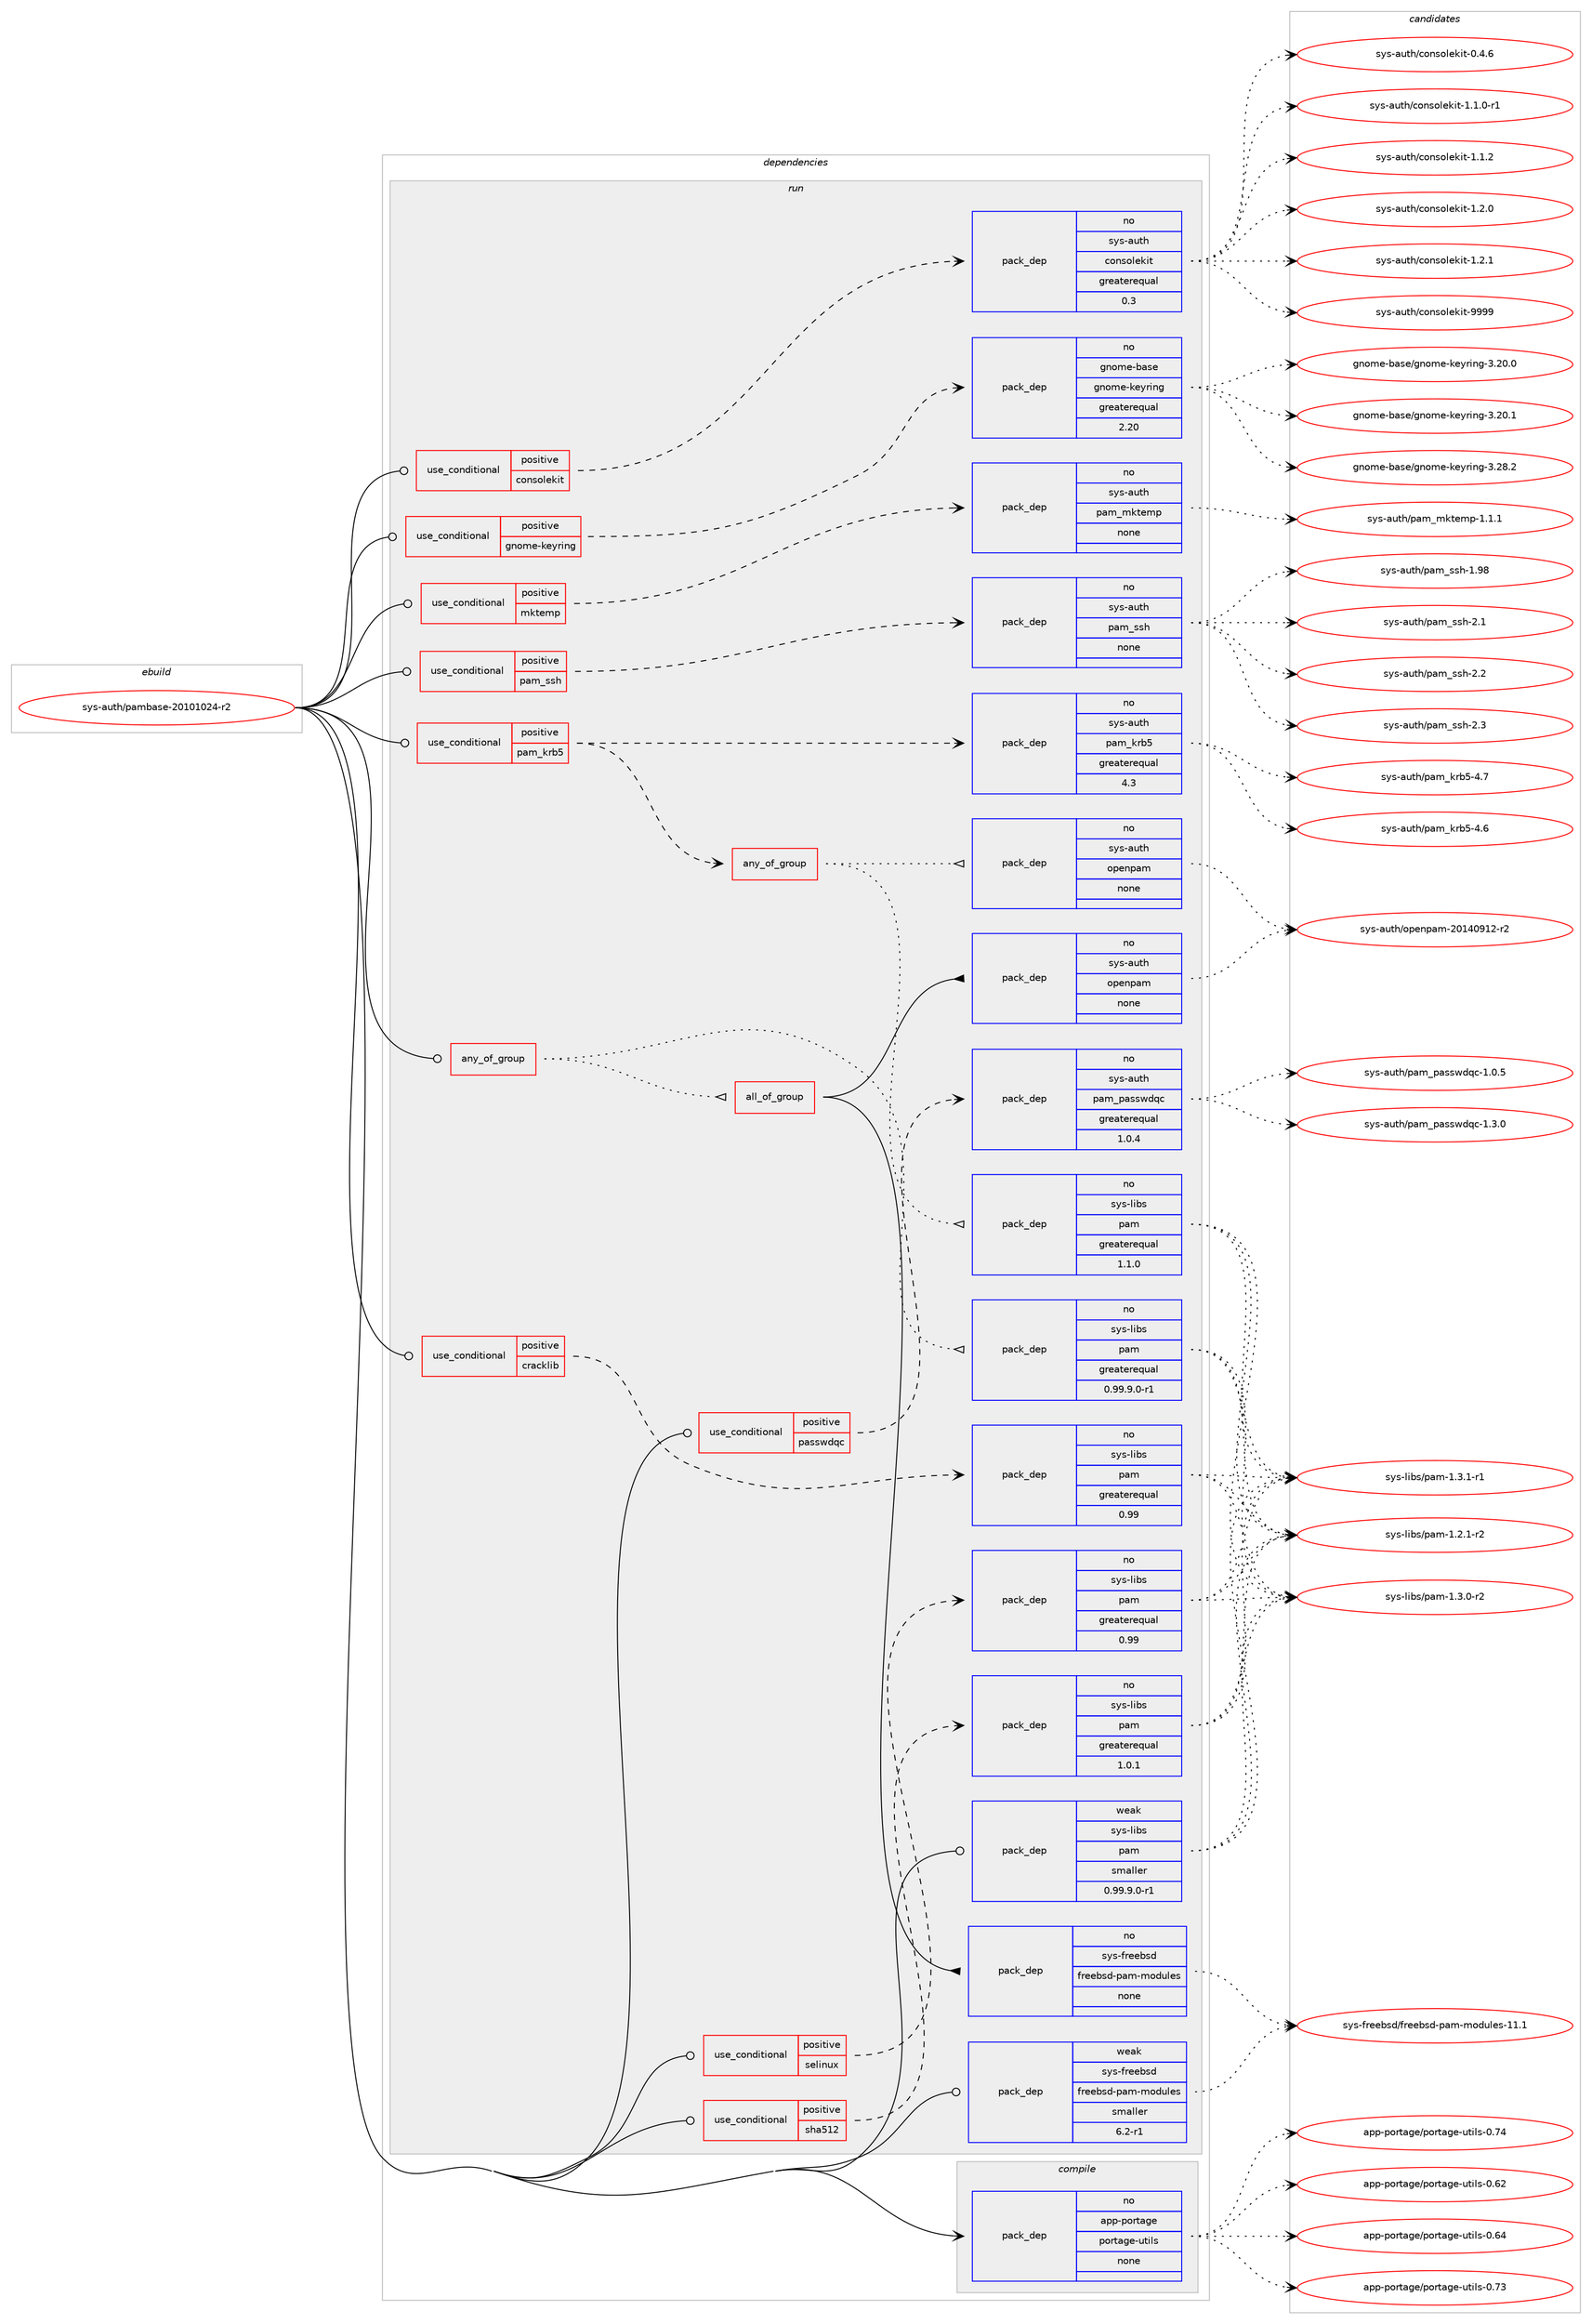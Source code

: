 digraph prolog {

# *************
# Graph options
# *************

newrank=true;
concentrate=true;
compound=true;
graph [rankdir=LR,fontname=Helvetica,fontsize=10,ranksep=1.5];#, ranksep=2.5, nodesep=0.2];
edge  [arrowhead=vee];
node  [fontname=Helvetica,fontsize=10];

# **********
# The ebuild
# **********

subgraph cluster_leftcol {
color=gray;
rank=same;
label=<<i>ebuild</i>>;
id [label="sys-auth/pambase-20101024-r2", color=red, width=4, href="../sys-auth/pambase-20101024-r2.svg"];
}

# ****************
# The dependencies
# ****************

subgraph cluster_midcol {
color=gray;
label=<<i>dependencies</i>>;
subgraph cluster_compile {
fillcolor="#eeeeee";
style=filled;
label=<<i>compile</i>>;
subgraph pack1231675 {
dependency1717572 [label=<<TABLE BORDER="0" CELLBORDER="1" CELLSPACING="0" CELLPADDING="4" WIDTH="220"><TR><TD ROWSPAN="6" CELLPADDING="30">pack_dep</TD></TR><TR><TD WIDTH="110">no</TD></TR><TR><TD>app-portage</TD></TR><TR><TD>portage-utils</TD></TR><TR><TD>none</TD></TR><TR><TD></TD></TR></TABLE>>, shape=none, color=blue];
}
id:e -> dependency1717572:w [weight=20,style="solid",arrowhead="vee"];
}
subgraph cluster_compileandrun {
fillcolor="#eeeeee";
style=filled;
label=<<i>compile and run</i>>;
}
subgraph cluster_run {
fillcolor="#eeeeee";
style=filled;
label=<<i>run</i>>;
subgraph any27240 {
dependency1717573 [label=<<TABLE BORDER="0" CELLBORDER="1" CELLSPACING="0" CELLPADDING="4"><TR><TD CELLPADDING="10">any_of_group</TD></TR></TABLE>>, shape=none, color=red];subgraph pack1231676 {
dependency1717574 [label=<<TABLE BORDER="0" CELLBORDER="1" CELLSPACING="0" CELLPADDING="4" WIDTH="220"><TR><TD ROWSPAN="6" CELLPADDING="30">pack_dep</TD></TR><TR><TD WIDTH="110">no</TD></TR><TR><TD>sys-libs</TD></TR><TR><TD>pam</TD></TR><TR><TD>greaterequal</TD></TR><TR><TD>0.99.9.0-r1</TD></TR></TABLE>>, shape=none, color=blue];
}
dependency1717573:e -> dependency1717574:w [weight=20,style="dotted",arrowhead="oinv"];
subgraph all880 {
dependency1717575 [label=<<TABLE BORDER="0" CELLBORDER="1" CELLSPACING="0" CELLPADDING="4"><TR><TD CELLPADDING="10">all_of_group</TD></TR></TABLE>>, shape=none, color=red];subgraph pack1231677 {
dependency1717576 [label=<<TABLE BORDER="0" CELLBORDER="1" CELLSPACING="0" CELLPADDING="4" WIDTH="220"><TR><TD ROWSPAN="6" CELLPADDING="30">pack_dep</TD></TR><TR><TD WIDTH="110">no</TD></TR><TR><TD>sys-auth</TD></TR><TR><TD>openpam</TD></TR><TR><TD>none</TD></TR><TR><TD></TD></TR></TABLE>>, shape=none, color=blue];
}
dependency1717575:e -> dependency1717576:w [weight=20,style="solid",arrowhead="inv"];
subgraph pack1231678 {
dependency1717577 [label=<<TABLE BORDER="0" CELLBORDER="1" CELLSPACING="0" CELLPADDING="4" WIDTH="220"><TR><TD ROWSPAN="6" CELLPADDING="30">pack_dep</TD></TR><TR><TD WIDTH="110">no</TD></TR><TR><TD>sys-freebsd</TD></TR><TR><TD>freebsd-pam-modules</TD></TR><TR><TD>none</TD></TR><TR><TD></TD></TR></TABLE>>, shape=none, color=blue];
}
dependency1717575:e -> dependency1717577:w [weight=20,style="solid",arrowhead="inv"];
}
dependency1717573:e -> dependency1717575:w [weight=20,style="dotted",arrowhead="oinv"];
}
id:e -> dependency1717573:w [weight=20,style="solid",arrowhead="odot"];
subgraph cond457780 {
dependency1717578 [label=<<TABLE BORDER="0" CELLBORDER="1" CELLSPACING="0" CELLPADDING="4"><TR><TD ROWSPAN="3" CELLPADDING="10">use_conditional</TD></TR><TR><TD>positive</TD></TR><TR><TD>consolekit</TD></TR></TABLE>>, shape=none, color=red];
subgraph pack1231679 {
dependency1717579 [label=<<TABLE BORDER="0" CELLBORDER="1" CELLSPACING="0" CELLPADDING="4" WIDTH="220"><TR><TD ROWSPAN="6" CELLPADDING="30">pack_dep</TD></TR><TR><TD WIDTH="110">no</TD></TR><TR><TD>sys-auth</TD></TR><TR><TD>consolekit</TD></TR><TR><TD>greaterequal</TD></TR><TR><TD>0.3</TD></TR></TABLE>>, shape=none, color=blue];
}
dependency1717578:e -> dependency1717579:w [weight=20,style="dashed",arrowhead="vee"];
}
id:e -> dependency1717578:w [weight=20,style="solid",arrowhead="odot"];
subgraph cond457781 {
dependency1717580 [label=<<TABLE BORDER="0" CELLBORDER="1" CELLSPACING="0" CELLPADDING="4"><TR><TD ROWSPAN="3" CELLPADDING="10">use_conditional</TD></TR><TR><TD>positive</TD></TR><TR><TD>cracklib</TD></TR></TABLE>>, shape=none, color=red];
subgraph pack1231680 {
dependency1717581 [label=<<TABLE BORDER="0" CELLBORDER="1" CELLSPACING="0" CELLPADDING="4" WIDTH="220"><TR><TD ROWSPAN="6" CELLPADDING="30">pack_dep</TD></TR><TR><TD WIDTH="110">no</TD></TR><TR><TD>sys-libs</TD></TR><TR><TD>pam</TD></TR><TR><TD>greaterequal</TD></TR><TR><TD>0.99</TD></TR></TABLE>>, shape=none, color=blue];
}
dependency1717580:e -> dependency1717581:w [weight=20,style="dashed",arrowhead="vee"];
}
id:e -> dependency1717580:w [weight=20,style="solid",arrowhead="odot"];
subgraph cond457782 {
dependency1717582 [label=<<TABLE BORDER="0" CELLBORDER="1" CELLSPACING="0" CELLPADDING="4"><TR><TD ROWSPAN="3" CELLPADDING="10">use_conditional</TD></TR><TR><TD>positive</TD></TR><TR><TD>gnome-keyring</TD></TR></TABLE>>, shape=none, color=red];
subgraph pack1231681 {
dependency1717583 [label=<<TABLE BORDER="0" CELLBORDER="1" CELLSPACING="0" CELLPADDING="4" WIDTH="220"><TR><TD ROWSPAN="6" CELLPADDING="30">pack_dep</TD></TR><TR><TD WIDTH="110">no</TD></TR><TR><TD>gnome-base</TD></TR><TR><TD>gnome-keyring</TD></TR><TR><TD>greaterequal</TD></TR><TR><TD>2.20</TD></TR></TABLE>>, shape=none, color=blue];
}
dependency1717582:e -> dependency1717583:w [weight=20,style="dashed",arrowhead="vee"];
}
id:e -> dependency1717582:w [weight=20,style="solid",arrowhead="odot"];
subgraph cond457783 {
dependency1717584 [label=<<TABLE BORDER="0" CELLBORDER="1" CELLSPACING="0" CELLPADDING="4"><TR><TD ROWSPAN="3" CELLPADDING="10">use_conditional</TD></TR><TR><TD>positive</TD></TR><TR><TD>mktemp</TD></TR></TABLE>>, shape=none, color=red];
subgraph pack1231682 {
dependency1717585 [label=<<TABLE BORDER="0" CELLBORDER="1" CELLSPACING="0" CELLPADDING="4" WIDTH="220"><TR><TD ROWSPAN="6" CELLPADDING="30">pack_dep</TD></TR><TR><TD WIDTH="110">no</TD></TR><TR><TD>sys-auth</TD></TR><TR><TD>pam_mktemp</TD></TR><TR><TD>none</TD></TR><TR><TD></TD></TR></TABLE>>, shape=none, color=blue];
}
dependency1717584:e -> dependency1717585:w [weight=20,style="dashed",arrowhead="vee"];
}
id:e -> dependency1717584:w [weight=20,style="solid",arrowhead="odot"];
subgraph cond457784 {
dependency1717586 [label=<<TABLE BORDER="0" CELLBORDER="1" CELLSPACING="0" CELLPADDING="4"><TR><TD ROWSPAN="3" CELLPADDING="10">use_conditional</TD></TR><TR><TD>positive</TD></TR><TR><TD>pam_krb5</TD></TR></TABLE>>, shape=none, color=red];
subgraph any27241 {
dependency1717587 [label=<<TABLE BORDER="0" CELLBORDER="1" CELLSPACING="0" CELLPADDING="4"><TR><TD CELLPADDING="10">any_of_group</TD></TR></TABLE>>, shape=none, color=red];subgraph pack1231683 {
dependency1717588 [label=<<TABLE BORDER="0" CELLBORDER="1" CELLSPACING="0" CELLPADDING="4" WIDTH="220"><TR><TD ROWSPAN="6" CELLPADDING="30">pack_dep</TD></TR><TR><TD WIDTH="110">no</TD></TR><TR><TD>sys-libs</TD></TR><TR><TD>pam</TD></TR><TR><TD>greaterequal</TD></TR><TR><TD>1.1.0</TD></TR></TABLE>>, shape=none, color=blue];
}
dependency1717587:e -> dependency1717588:w [weight=20,style="dotted",arrowhead="oinv"];
subgraph pack1231684 {
dependency1717589 [label=<<TABLE BORDER="0" CELLBORDER="1" CELLSPACING="0" CELLPADDING="4" WIDTH="220"><TR><TD ROWSPAN="6" CELLPADDING="30">pack_dep</TD></TR><TR><TD WIDTH="110">no</TD></TR><TR><TD>sys-auth</TD></TR><TR><TD>openpam</TD></TR><TR><TD>none</TD></TR><TR><TD></TD></TR></TABLE>>, shape=none, color=blue];
}
dependency1717587:e -> dependency1717589:w [weight=20,style="dotted",arrowhead="oinv"];
}
dependency1717586:e -> dependency1717587:w [weight=20,style="dashed",arrowhead="vee"];
subgraph pack1231685 {
dependency1717590 [label=<<TABLE BORDER="0" CELLBORDER="1" CELLSPACING="0" CELLPADDING="4" WIDTH="220"><TR><TD ROWSPAN="6" CELLPADDING="30">pack_dep</TD></TR><TR><TD WIDTH="110">no</TD></TR><TR><TD>sys-auth</TD></TR><TR><TD>pam_krb5</TD></TR><TR><TD>greaterequal</TD></TR><TR><TD>4.3</TD></TR></TABLE>>, shape=none, color=blue];
}
dependency1717586:e -> dependency1717590:w [weight=20,style="dashed",arrowhead="vee"];
}
id:e -> dependency1717586:w [weight=20,style="solid",arrowhead="odot"];
subgraph cond457785 {
dependency1717591 [label=<<TABLE BORDER="0" CELLBORDER="1" CELLSPACING="0" CELLPADDING="4"><TR><TD ROWSPAN="3" CELLPADDING="10">use_conditional</TD></TR><TR><TD>positive</TD></TR><TR><TD>pam_ssh</TD></TR></TABLE>>, shape=none, color=red];
subgraph pack1231686 {
dependency1717592 [label=<<TABLE BORDER="0" CELLBORDER="1" CELLSPACING="0" CELLPADDING="4" WIDTH="220"><TR><TD ROWSPAN="6" CELLPADDING="30">pack_dep</TD></TR><TR><TD WIDTH="110">no</TD></TR><TR><TD>sys-auth</TD></TR><TR><TD>pam_ssh</TD></TR><TR><TD>none</TD></TR><TR><TD></TD></TR></TABLE>>, shape=none, color=blue];
}
dependency1717591:e -> dependency1717592:w [weight=20,style="dashed",arrowhead="vee"];
}
id:e -> dependency1717591:w [weight=20,style="solid",arrowhead="odot"];
subgraph cond457786 {
dependency1717593 [label=<<TABLE BORDER="0" CELLBORDER="1" CELLSPACING="0" CELLPADDING="4"><TR><TD ROWSPAN="3" CELLPADDING="10">use_conditional</TD></TR><TR><TD>positive</TD></TR><TR><TD>passwdqc</TD></TR></TABLE>>, shape=none, color=red];
subgraph pack1231687 {
dependency1717594 [label=<<TABLE BORDER="0" CELLBORDER="1" CELLSPACING="0" CELLPADDING="4" WIDTH="220"><TR><TD ROWSPAN="6" CELLPADDING="30">pack_dep</TD></TR><TR><TD WIDTH="110">no</TD></TR><TR><TD>sys-auth</TD></TR><TR><TD>pam_passwdqc</TD></TR><TR><TD>greaterequal</TD></TR><TR><TD>1.0.4</TD></TR></TABLE>>, shape=none, color=blue];
}
dependency1717593:e -> dependency1717594:w [weight=20,style="dashed",arrowhead="vee"];
}
id:e -> dependency1717593:w [weight=20,style="solid",arrowhead="odot"];
subgraph cond457787 {
dependency1717595 [label=<<TABLE BORDER="0" CELLBORDER="1" CELLSPACING="0" CELLPADDING="4"><TR><TD ROWSPAN="3" CELLPADDING="10">use_conditional</TD></TR><TR><TD>positive</TD></TR><TR><TD>selinux</TD></TR></TABLE>>, shape=none, color=red];
subgraph pack1231688 {
dependency1717596 [label=<<TABLE BORDER="0" CELLBORDER="1" CELLSPACING="0" CELLPADDING="4" WIDTH="220"><TR><TD ROWSPAN="6" CELLPADDING="30">pack_dep</TD></TR><TR><TD WIDTH="110">no</TD></TR><TR><TD>sys-libs</TD></TR><TR><TD>pam</TD></TR><TR><TD>greaterequal</TD></TR><TR><TD>0.99</TD></TR></TABLE>>, shape=none, color=blue];
}
dependency1717595:e -> dependency1717596:w [weight=20,style="dashed",arrowhead="vee"];
}
id:e -> dependency1717595:w [weight=20,style="solid",arrowhead="odot"];
subgraph cond457788 {
dependency1717597 [label=<<TABLE BORDER="0" CELLBORDER="1" CELLSPACING="0" CELLPADDING="4"><TR><TD ROWSPAN="3" CELLPADDING="10">use_conditional</TD></TR><TR><TD>positive</TD></TR><TR><TD>sha512</TD></TR></TABLE>>, shape=none, color=red];
subgraph pack1231689 {
dependency1717598 [label=<<TABLE BORDER="0" CELLBORDER="1" CELLSPACING="0" CELLPADDING="4" WIDTH="220"><TR><TD ROWSPAN="6" CELLPADDING="30">pack_dep</TD></TR><TR><TD WIDTH="110">no</TD></TR><TR><TD>sys-libs</TD></TR><TR><TD>pam</TD></TR><TR><TD>greaterequal</TD></TR><TR><TD>1.0.1</TD></TR></TABLE>>, shape=none, color=blue];
}
dependency1717597:e -> dependency1717598:w [weight=20,style="dashed",arrowhead="vee"];
}
id:e -> dependency1717597:w [weight=20,style="solid",arrowhead="odot"];
subgraph pack1231690 {
dependency1717599 [label=<<TABLE BORDER="0" CELLBORDER="1" CELLSPACING="0" CELLPADDING="4" WIDTH="220"><TR><TD ROWSPAN="6" CELLPADDING="30">pack_dep</TD></TR><TR><TD WIDTH="110">weak</TD></TR><TR><TD>sys-freebsd</TD></TR><TR><TD>freebsd-pam-modules</TD></TR><TR><TD>smaller</TD></TR><TR><TD>6.2-r1</TD></TR></TABLE>>, shape=none, color=blue];
}
id:e -> dependency1717599:w [weight=20,style="solid",arrowhead="odot"];
subgraph pack1231691 {
dependency1717600 [label=<<TABLE BORDER="0" CELLBORDER="1" CELLSPACING="0" CELLPADDING="4" WIDTH="220"><TR><TD ROWSPAN="6" CELLPADDING="30">pack_dep</TD></TR><TR><TD WIDTH="110">weak</TD></TR><TR><TD>sys-libs</TD></TR><TR><TD>pam</TD></TR><TR><TD>smaller</TD></TR><TR><TD>0.99.9.0-r1</TD></TR></TABLE>>, shape=none, color=blue];
}
id:e -> dependency1717600:w [weight=20,style="solid",arrowhead="odot"];
}
}

# **************
# The candidates
# **************

subgraph cluster_choices {
rank=same;
color=gray;
label=<<i>candidates</i>>;

subgraph choice1231675 {
color=black;
nodesep=1;
choice9711211245112111114116971031014711211111411697103101451171161051081154548465450 [label="app-portage/portage-utils-0.62", color=red, width=4,href="../app-portage/portage-utils-0.62.svg"];
choice9711211245112111114116971031014711211111411697103101451171161051081154548465452 [label="app-portage/portage-utils-0.64", color=red, width=4,href="../app-portage/portage-utils-0.64.svg"];
choice9711211245112111114116971031014711211111411697103101451171161051081154548465551 [label="app-portage/portage-utils-0.73", color=red, width=4,href="../app-portage/portage-utils-0.73.svg"];
choice9711211245112111114116971031014711211111411697103101451171161051081154548465552 [label="app-portage/portage-utils-0.74", color=red, width=4,href="../app-portage/portage-utils-0.74.svg"];
dependency1717572:e -> choice9711211245112111114116971031014711211111411697103101451171161051081154548465450:w [style=dotted,weight="100"];
dependency1717572:e -> choice9711211245112111114116971031014711211111411697103101451171161051081154548465452:w [style=dotted,weight="100"];
dependency1717572:e -> choice9711211245112111114116971031014711211111411697103101451171161051081154548465551:w [style=dotted,weight="100"];
dependency1717572:e -> choice9711211245112111114116971031014711211111411697103101451171161051081154548465552:w [style=dotted,weight="100"];
}
subgraph choice1231676 {
color=black;
nodesep=1;
choice115121115451081059811547112971094549465046494511450 [label="sys-libs/pam-1.2.1-r2", color=red, width=4,href="../sys-libs/pam-1.2.1-r2.svg"];
choice115121115451081059811547112971094549465146484511450 [label="sys-libs/pam-1.3.0-r2", color=red, width=4,href="../sys-libs/pam-1.3.0-r2.svg"];
choice115121115451081059811547112971094549465146494511449 [label="sys-libs/pam-1.3.1-r1", color=red, width=4,href="../sys-libs/pam-1.3.1-r1.svg"];
dependency1717574:e -> choice115121115451081059811547112971094549465046494511450:w [style=dotted,weight="100"];
dependency1717574:e -> choice115121115451081059811547112971094549465146484511450:w [style=dotted,weight="100"];
dependency1717574:e -> choice115121115451081059811547112971094549465146494511449:w [style=dotted,weight="100"];
}
subgraph choice1231677 {
color=black;
nodesep=1;
choice115121115459711711610447111112101110112971094550484952485749504511450 [label="sys-auth/openpam-20140912-r2", color=red, width=4,href="../sys-auth/openpam-20140912-r2.svg"];
dependency1717576:e -> choice115121115459711711610447111112101110112971094550484952485749504511450:w [style=dotted,weight="100"];
}
subgraph choice1231678 {
color=black;
nodesep=1;
choice115121115451021141011019811510047102114101101981151004511297109451091111001171081011154549494649 [label="sys-freebsd/freebsd-pam-modules-11.1", color=red, width=4,href="../sys-freebsd/freebsd-pam-modules-11.1.svg"];
dependency1717577:e -> choice115121115451021141011019811510047102114101101981151004511297109451091111001171081011154549494649:w [style=dotted,weight="100"];
}
subgraph choice1231679 {
color=black;
nodesep=1;
choice11512111545971171161044799111110115111108101107105116454846524654 [label="sys-auth/consolekit-0.4.6", color=red, width=4,href="../sys-auth/consolekit-0.4.6.svg"];
choice115121115459711711610447991111101151111081011071051164549464946484511449 [label="sys-auth/consolekit-1.1.0-r1", color=red, width=4,href="../sys-auth/consolekit-1.1.0-r1.svg"];
choice11512111545971171161044799111110115111108101107105116454946494650 [label="sys-auth/consolekit-1.1.2", color=red, width=4,href="../sys-auth/consolekit-1.1.2.svg"];
choice11512111545971171161044799111110115111108101107105116454946504648 [label="sys-auth/consolekit-1.2.0", color=red, width=4,href="../sys-auth/consolekit-1.2.0.svg"];
choice11512111545971171161044799111110115111108101107105116454946504649 [label="sys-auth/consolekit-1.2.1", color=red, width=4,href="../sys-auth/consolekit-1.2.1.svg"];
choice115121115459711711610447991111101151111081011071051164557575757 [label="sys-auth/consolekit-9999", color=red, width=4,href="../sys-auth/consolekit-9999.svg"];
dependency1717579:e -> choice11512111545971171161044799111110115111108101107105116454846524654:w [style=dotted,weight="100"];
dependency1717579:e -> choice115121115459711711610447991111101151111081011071051164549464946484511449:w [style=dotted,weight="100"];
dependency1717579:e -> choice11512111545971171161044799111110115111108101107105116454946494650:w [style=dotted,weight="100"];
dependency1717579:e -> choice11512111545971171161044799111110115111108101107105116454946504648:w [style=dotted,weight="100"];
dependency1717579:e -> choice11512111545971171161044799111110115111108101107105116454946504649:w [style=dotted,weight="100"];
dependency1717579:e -> choice115121115459711711610447991111101151111081011071051164557575757:w [style=dotted,weight="100"];
}
subgraph choice1231680 {
color=black;
nodesep=1;
choice115121115451081059811547112971094549465046494511450 [label="sys-libs/pam-1.2.1-r2", color=red, width=4,href="../sys-libs/pam-1.2.1-r2.svg"];
choice115121115451081059811547112971094549465146484511450 [label="sys-libs/pam-1.3.0-r2", color=red, width=4,href="../sys-libs/pam-1.3.0-r2.svg"];
choice115121115451081059811547112971094549465146494511449 [label="sys-libs/pam-1.3.1-r1", color=red, width=4,href="../sys-libs/pam-1.3.1-r1.svg"];
dependency1717581:e -> choice115121115451081059811547112971094549465046494511450:w [style=dotted,weight="100"];
dependency1717581:e -> choice115121115451081059811547112971094549465146484511450:w [style=dotted,weight="100"];
dependency1717581:e -> choice115121115451081059811547112971094549465146494511449:w [style=dotted,weight="100"];
}
subgraph choice1231681 {
color=black;
nodesep=1;
choice103110111109101459897115101471031101111091014510710112111410511010345514650484648 [label="gnome-base/gnome-keyring-3.20.0", color=red, width=4,href="../gnome-base/gnome-keyring-3.20.0.svg"];
choice103110111109101459897115101471031101111091014510710112111410511010345514650484649 [label="gnome-base/gnome-keyring-3.20.1", color=red, width=4,href="../gnome-base/gnome-keyring-3.20.1.svg"];
choice103110111109101459897115101471031101111091014510710112111410511010345514650564650 [label="gnome-base/gnome-keyring-3.28.2", color=red, width=4,href="../gnome-base/gnome-keyring-3.28.2.svg"];
dependency1717583:e -> choice103110111109101459897115101471031101111091014510710112111410511010345514650484648:w [style=dotted,weight="100"];
dependency1717583:e -> choice103110111109101459897115101471031101111091014510710112111410511010345514650484649:w [style=dotted,weight="100"];
dependency1717583:e -> choice103110111109101459897115101471031101111091014510710112111410511010345514650564650:w [style=dotted,weight="100"];
}
subgraph choice1231682 {
color=black;
nodesep=1;
choice1151211154597117116104471129710995109107116101109112454946494649 [label="sys-auth/pam_mktemp-1.1.1", color=red, width=4,href="../sys-auth/pam_mktemp-1.1.1.svg"];
dependency1717585:e -> choice1151211154597117116104471129710995109107116101109112454946494649:w [style=dotted,weight="100"];
}
subgraph choice1231683 {
color=black;
nodesep=1;
choice115121115451081059811547112971094549465046494511450 [label="sys-libs/pam-1.2.1-r2", color=red, width=4,href="../sys-libs/pam-1.2.1-r2.svg"];
choice115121115451081059811547112971094549465146484511450 [label="sys-libs/pam-1.3.0-r2", color=red, width=4,href="../sys-libs/pam-1.3.0-r2.svg"];
choice115121115451081059811547112971094549465146494511449 [label="sys-libs/pam-1.3.1-r1", color=red, width=4,href="../sys-libs/pam-1.3.1-r1.svg"];
dependency1717588:e -> choice115121115451081059811547112971094549465046494511450:w [style=dotted,weight="100"];
dependency1717588:e -> choice115121115451081059811547112971094549465146484511450:w [style=dotted,weight="100"];
dependency1717588:e -> choice115121115451081059811547112971094549465146494511449:w [style=dotted,weight="100"];
}
subgraph choice1231684 {
color=black;
nodesep=1;
choice115121115459711711610447111112101110112971094550484952485749504511450 [label="sys-auth/openpam-20140912-r2", color=red, width=4,href="../sys-auth/openpam-20140912-r2.svg"];
dependency1717589:e -> choice115121115459711711610447111112101110112971094550484952485749504511450:w [style=dotted,weight="100"];
}
subgraph choice1231685 {
color=black;
nodesep=1;
choice1151211154597117116104471129710995107114985345524654 [label="sys-auth/pam_krb5-4.6", color=red, width=4,href="../sys-auth/pam_krb5-4.6.svg"];
choice1151211154597117116104471129710995107114985345524655 [label="sys-auth/pam_krb5-4.7", color=red, width=4,href="../sys-auth/pam_krb5-4.7.svg"];
dependency1717590:e -> choice1151211154597117116104471129710995107114985345524654:w [style=dotted,weight="100"];
dependency1717590:e -> choice1151211154597117116104471129710995107114985345524655:w [style=dotted,weight="100"];
}
subgraph choice1231686 {
color=black;
nodesep=1;
choice11512111545971171161044711297109951151151044549465756 [label="sys-auth/pam_ssh-1.98", color=red, width=4,href="../sys-auth/pam_ssh-1.98.svg"];
choice115121115459711711610447112971099511511510445504649 [label="sys-auth/pam_ssh-2.1", color=red, width=4,href="../sys-auth/pam_ssh-2.1.svg"];
choice115121115459711711610447112971099511511510445504650 [label="sys-auth/pam_ssh-2.2", color=red, width=4,href="../sys-auth/pam_ssh-2.2.svg"];
choice115121115459711711610447112971099511511510445504651 [label="sys-auth/pam_ssh-2.3", color=red, width=4,href="../sys-auth/pam_ssh-2.3.svg"];
dependency1717592:e -> choice11512111545971171161044711297109951151151044549465756:w [style=dotted,weight="100"];
dependency1717592:e -> choice115121115459711711610447112971099511511510445504649:w [style=dotted,weight="100"];
dependency1717592:e -> choice115121115459711711610447112971099511511510445504650:w [style=dotted,weight="100"];
dependency1717592:e -> choice115121115459711711610447112971099511511510445504651:w [style=dotted,weight="100"];
}
subgraph choice1231687 {
color=black;
nodesep=1;
choice11512111545971171161044711297109951129711511511910011399454946484653 [label="sys-auth/pam_passwdqc-1.0.5", color=red, width=4,href="../sys-auth/pam_passwdqc-1.0.5.svg"];
choice11512111545971171161044711297109951129711511511910011399454946514648 [label="sys-auth/pam_passwdqc-1.3.0", color=red, width=4,href="../sys-auth/pam_passwdqc-1.3.0.svg"];
dependency1717594:e -> choice11512111545971171161044711297109951129711511511910011399454946484653:w [style=dotted,weight="100"];
dependency1717594:e -> choice11512111545971171161044711297109951129711511511910011399454946514648:w [style=dotted,weight="100"];
}
subgraph choice1231688 {
color=black;
nodesep=1;
choice115121115451081059811547112971094549465046494511450 [label="sys-libs/pam-1.2.1-r2", color=red, width=4,href="../sys-libs/pam-1.2.1-r2.svg"];
choice115121115451081059811547112971094549465146484511450 [label="sys-libs/pam-1.3.0-r2", color=red, width=4,href="../sys-libs/pam-1.3.0-r2.svg"];
choice115121115451081059811547112971094549465146494511449 [label="sys-libs/pam-1.3.1-r1", color=red, width=4,href="../sys-libs/pam-1.3.1-r1.svg"];
dependency1717596:e -> choice115121115451081059811547112971094549465046494511450:w [style=dotted,weight="100"];
dependency1717596:e -> choice115121115451081059811547112971094549465146484511450:w [style=dotted,weight="100"];
dependency1717596:e -> choice115121115451081059811547112971094549465146494511449:w [style=dotted,weight="100"];
}
subgraph choice1231689 {
color=black;
nodesep=1;
choice115121115451081059811547112971094549465046494511450 [label="sys-libs/pam-1.2.1-r2", color=red, width=4,href="../sys-libs/pam-1.2.1-r2.svg"];
choice115121115451081059811547112971094549465146484511450 [label="sys-libs/pam-1.3.0-r2", color=red, width=4,href="../sys-libs/pam-1.3.0-r2.svg"];
choice115121115451081059811547112971094549465146494511449 [label="sys-libs/pam-1.3.1-r1", color=red, width=4,href="../sys-libs/pam-1.3.1-r1.svg"];
dependency1717598:e -> choice115121115451081059811547112971094549465046494511450:w [style=dotted,weight="100"];
dependency1717598:e -> choice115121115451081059811547112971094549465146484511450:w [style=dotted,weight="100"];
dependency1717598:e -> choice115121115451081059811547112971094549465146494511449:w [style=dotted,weight="100"];
}
subgraph choice1231690 {
color=black;
nodesep=1;
choice115121115451021141011019811510047102114101101981151004511297109451091111001171081011154549494649 [label="sys-freebsd/freebsd-pam-modules-11.1", color=red, width=4,href="../sys-freebsd/freebsd-pam-modules-11.1.svg"];
dependency1717599:e -> choice115121115451021141011019811510047102114101101981151004511297109451091111001171081011154549494649:w [style=dotted,weight="100"];
}
subgraph choice1231691 {
color=black;
nodesep=1;
choice115121115451081059811547112971094549465046494511450 [label="sys-libs/pam-1.2.1-r2", color=red, width=4,href="../sys-libs/pam-1.2.1-r2.svg"];
choice115121115451081059811547112971094549465146484511450 [label="sys-libs/pam-1.3.0-r2", color=red, width=4,href="../sys-libs/pam-1.3.0-r2.svg"];
choice115121115451081059811547112971094549465146494511449 [label="sys-libs/pam-1.3.1-r1", color=red, width=4,href="../sys-libs/pam-1.3.1-r1.svg"];
dependency1717600:e -> choice115121115451081059811547112971094549465046494511450:w [style=dotted,weight="100"];
dependency1717600:e -> choice115121115451081059811547112971094549465146484511450:w [style=dotted,weight="100"];
dependency1717600:e -> choice115121115451081059811547112971094549465146494511449:w [style=dotted,weight="100"];
}
}

}
